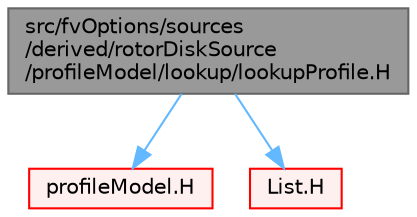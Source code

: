 digraph "src/fvOptions/sources/derived/rotorDiskSource/profileModel/lookup/lookupProfile.H"
{
 // LATEX_PDF_SIZE
  bgcolor="transparent";
  edge [fontname=Helvetica,fontsize=10,labelfontname=Helvetica,labelfontsize=10];
  node [fontname=Helvetica,fontsize=10,shape=box,height=0.2,width=0.4];
  Node1 [id="Node000001",label="src/fvOptions/sources\l/derived/rotorDiskSource\l/profileModel/lookup/lookupProfile.H",height=0.2,width=0.4,color="gray40", fillcolor="grey60", style="filled", fontcolor="black",tooltip=" "];
  Node1 -> Node2 [id="edge1_Node000001_Node000002",color="steelblue1",style="solid",tooltip=" "];
  Node2 [id="Node000002",label="profileModel.H",height=0.2,width=0.4,color="red", fillcolor="#FFF0F0", style="filled",URL="$profileModel_8H.html",tooltip=" "];
  Node1 -> Node106 [id="edge2_Node000001_Node000106",color="steelblue1",style="solid",tooltip=" "];
  Node106 [id="Node000106",label="List.H",height=0.2,width=0.4,color="red", fillcolor="#FFF0F0", style="filled",URL="$List_8H.html",tooltip=" "];
}
